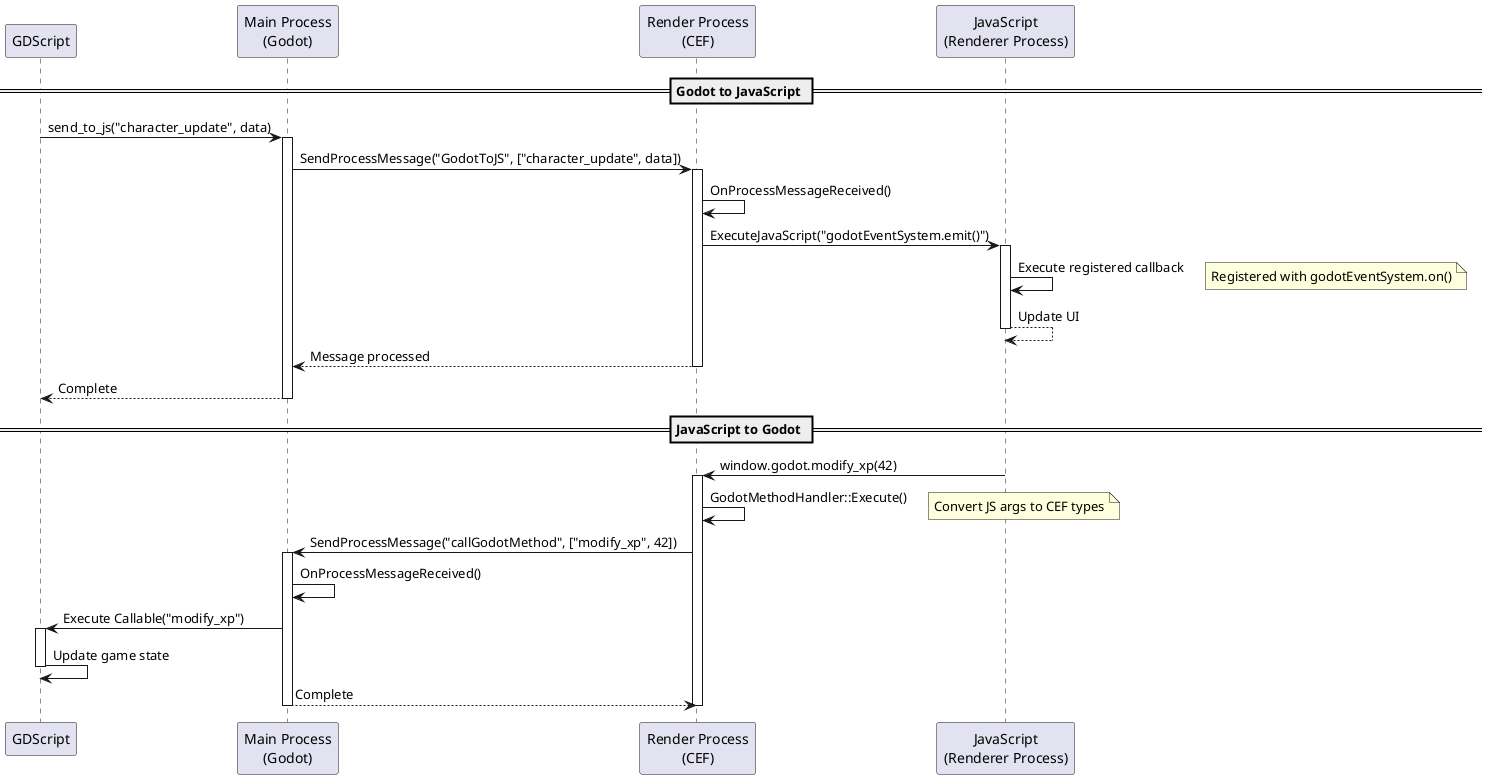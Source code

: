 @startuml

participant "GDScript" as GD
participant "Main Process\n(Godot)" as MP
participant "Render Process\n(CEF)" as RP
participant "JavaScript\n(Renderer Process)" as JS

== Godot to JavaScript ==

GD -> MP : send_to_js("character_update", data)
activate MP

MP -> RP : SendProcessMessage("GodotToJS", ["character_update", data])
activate RP

RP -> RP : OnProcessMessageReceived()
RP -> JS : ExecuteJavaScript("godotEventSystem.emit()")
activate JS

JS -> JS : Execute registered callback
note right: Registered with godotEventSystem.on()
JS --> JS : Update UI
deactivate JS

RP --> MP : Message processed
deactivate RP

MP --> GD : Complete
deactivate MP

== JavaScript to Godot ==

JS -> RP : window.godot.modify_xp(42)
activate RP

RP -> RP : GodotMethodHandler::Execute()
note right: Convert JS args to CEF types

RP -> MP : SendProcessMessage("callGodotMethod", ["modify_xp", 42])
activate MP

MP -> MP : OnProcessMessageReceived()
MP -> GD : Execute Callable("modify_xp")
activate GD

GD -> GD : Update game state
deactivate GD

MP --> RP : Complete
deactivate MP

deactivate RP

@enduml